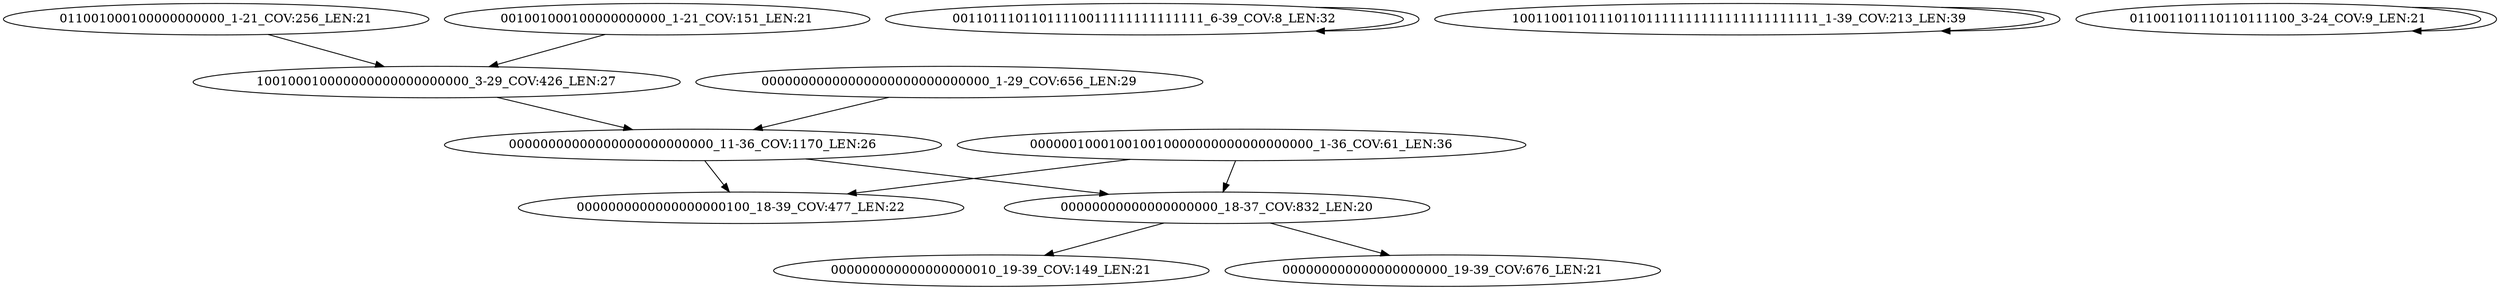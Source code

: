 digraph G {
    "011001000100000000000_1-21_COV:256_LEN:21" -> "100100010000000000000000000_3-29_COV:426_LEN:27";
    "00000000000000000000000000000_1-29_COV:656_LEN:29" -> "00000000000000000000000000_11-36_COV:1170_LEN:26";
    "00110111011011110011111111111111_6-39_COV:8_LEN:32" -> "00110111011011110011111111111111_6-39_COV:8_LEN:32";
    "100110011011101101111111111111111111111_1-39_COV:213_LEN:39" -> "100110011011101101111111111111111111111_1-39_COV:213_LEN:39";
    "011001101110110111100_3-24_COV:9_LEN:21" -> "011001101110110111100_3-24_COV:9_LEN:21";
    "00000000000000000000000000_11-36_COV:1170_LEN:26" -> "0000000000000000000100_18-39_COV:477_LEN:22";
    "00000000000000000000000000_11-36_COV:1170_LEN:26" -> "00000000000000000000_18-37_COV:832_LEN:20";
    "100100010000000000000000000_3-29_COV:426_LEN:27" -> "00000000000000000000000000_11-36_COV:1170_LEN:26";
    "000000100010010010000000000000000000_1-36_COV:61_LEN:36" -> "0000000000000000000100_18-39_COV:477_LEN:22";
    "000000100010010010000000000000000000_1-36_COV:61_LEN:36" -> "00000000000000000000_18-37_COV:832_LEN:20";
    "00000000000000000000_18-37_COV:832_LEN:20" -> "000000000000000000010_19-39_COV:149_LEN:21";
    "00000000000000000000_18-37_COV:832_LEN:20" -> "000000000000000000000_19-39_COV:676_LEN:21";
    "001001000100000000000_1-21_COV:151_LEN:21" -> "100100010000000000000000000_3-29_COV:426_LEN:27";
}
